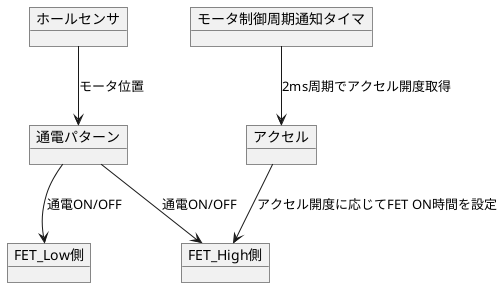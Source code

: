 @startuml
object アクセル
object ホールセンサ
object FET_High側
object FET_Low側
object 通電パターン
object モータ制御周期通知タイマ

アクセル --> FET_High側 : アクセル開度に応じてFET ON時間を設定
ホールセンサ --> 通電パターン : モータ位置
通電パターン --> FET_High側 : 通電ON/OFF
通電パターン --> FET_Low側 : 通電ON/OFF
モータ制御周期通知タイマ--> アクセル : 2ms周期でアクセル開度取得

@enduml
